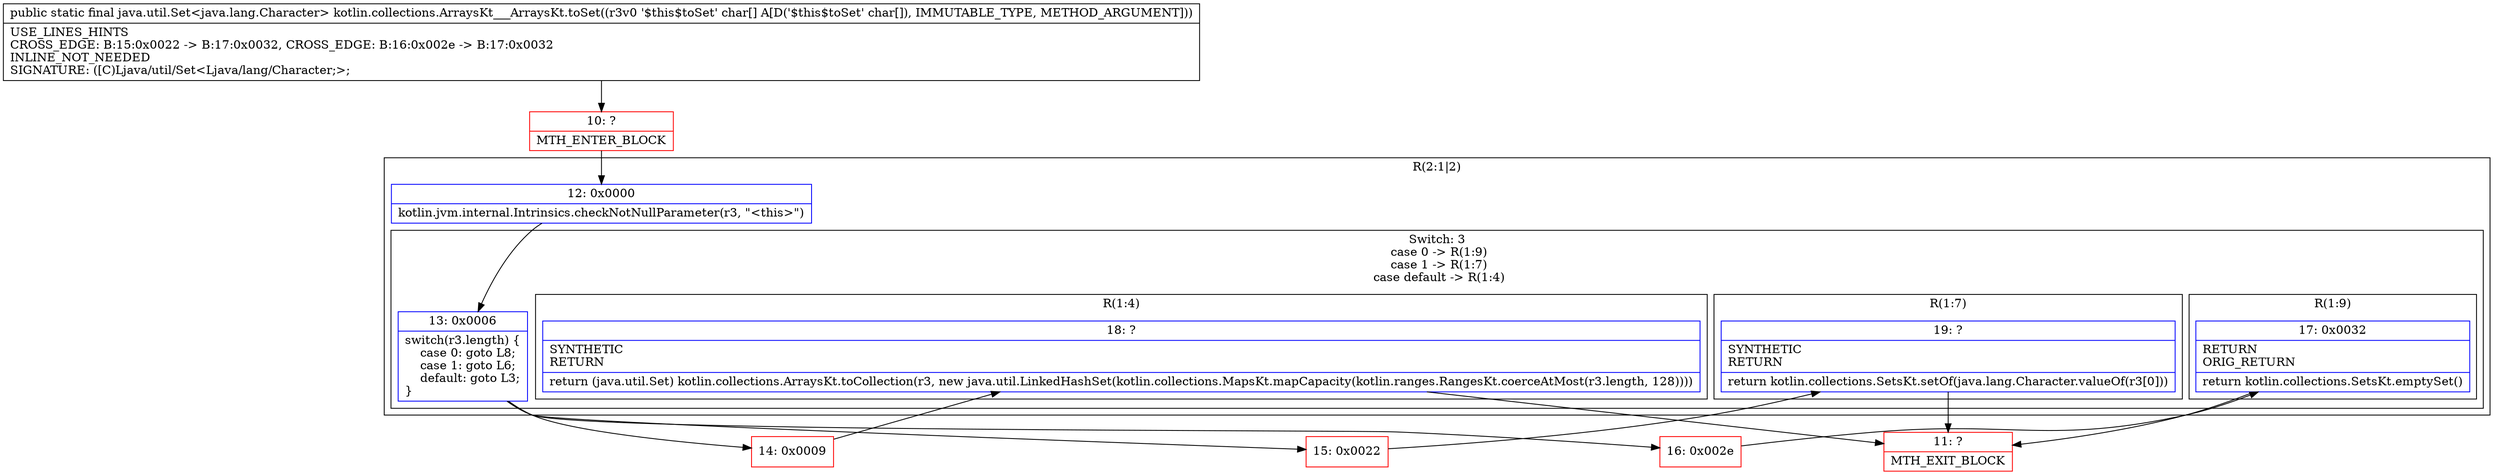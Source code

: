 digraph "CFG forkotlin.collections.ArraysKt___ArraysKt.toSet([C)Ljava\/util\/Set;" {
subgraph cluster_Region_286546747 {
label = "R(2:1|2)";
node [shape=record,color=blue];
Node_12 [shape=record,label="{12\:\ 0x0000|kotlin.jvm.internal.Intrinsics.checkNotNullParameter(r3, \"\<this\>\")\l}"];
subgraph cluster_SwitchRegion_1165706292 {
label = "Switch: 3
 case 0 -> R(1:9)
 case 1 -> R(1:7)
 case default -> R(1:4)";
node [shape=record,color=blue];
Node_13 [shape=record,label="{13\:\ 0x0006|switch(r3.length) \{\l    case 0: goto L8;\l    case 1: goto L6;\l    default: goto L3;\l\}\l}"];
subgraph cluster_Region_1614499989 {
label = "R(1:9)";
node [shape=record,color=blue];
Node_17 [shape=record,label="{17\:\ 0x0032|RETURN\lORIG_RETURN\l|return kotlin.collections.SetsKt.emptySet()\l}"];
}
subgraph cluster_Region_1070417082 {
label = "R(1:7)";
node [shape=record,color=blue];
Node_19 [shape=record,label="{19\:\ ?|SYNTHETIC\lRETURN\l|return kotlin.collections.SetsKt.setOf(java.lang.Character.valueOf(r3[0]))\l}"];
}
subgraph cluster_Region_204676603 {
label = "R(1:4)";
node [shape=record,color=blue];
Node_18 [shape=record,label="{18\:\ ?|SYNTHETIC\lRETURN\l|return (java.util.Set) kotlin.collections.ArraysKt.toCollection(r3, new java.util.LinkedHashSet(kotlin.collections.MapsKt.mapCapacity(kotlin.ranges.RangesKt.coerceAtMost(r3.length, 128))))\l}"];
}
}
}
Node_10 [shape=record,color=red,label="{10\:\ ?|MTH_ENTER_BLOCK\l}"];
Node_14 [shape=record,color=red,label="{14\:\ 0x0009}"];
Node_11 [shape=record,color=red,label="{11\:\ ?|MTH_EXIT_BLOCK\l}"];
Node_15 [shape=record,color=red,label="{15\:\ 0x0022}"];
Node_16 [shape=record,color=red,label="{16\:\ 0x002e}"];
MethodNode[shape=record,label="{public static final java.util.Set\<java.lang.Character\> kotlin.collections.ArraysKt___ArraysKt.toSet((r3v0 '$this$toSet' char[] A[D('$this$toSet' char[]), IMMUTABLE_TYPE, METHOD_ARGUMENT]))  | USE_LINES_HINTS\lCROSS_EDGE: B:15:0x0022 \-\> B:17:0x0032, CROSS_EDGE: B:16:0x002e \-\> B:17:0x0032\lINLINE_NOT_NEEDED\lSIGNATURE: ([C)Ljava\/util\/Set\<Ljava\/lang\/Character;\>;\l}"];
MethodNode -> Node_10;Node_12 -> Node_13;
Node_13 -> Node_14;
Node_13 -> Node_15;
Node_13 -> Node_16;
Node_17 -> Node_11;
Node_19 -> Node_11;
Node_18 -> Node_11;
Node_10 -> Node_12;
Node_14 -> Node_18;
Node_15 -> Node_19;
Node_16 -> Node_17;
}

